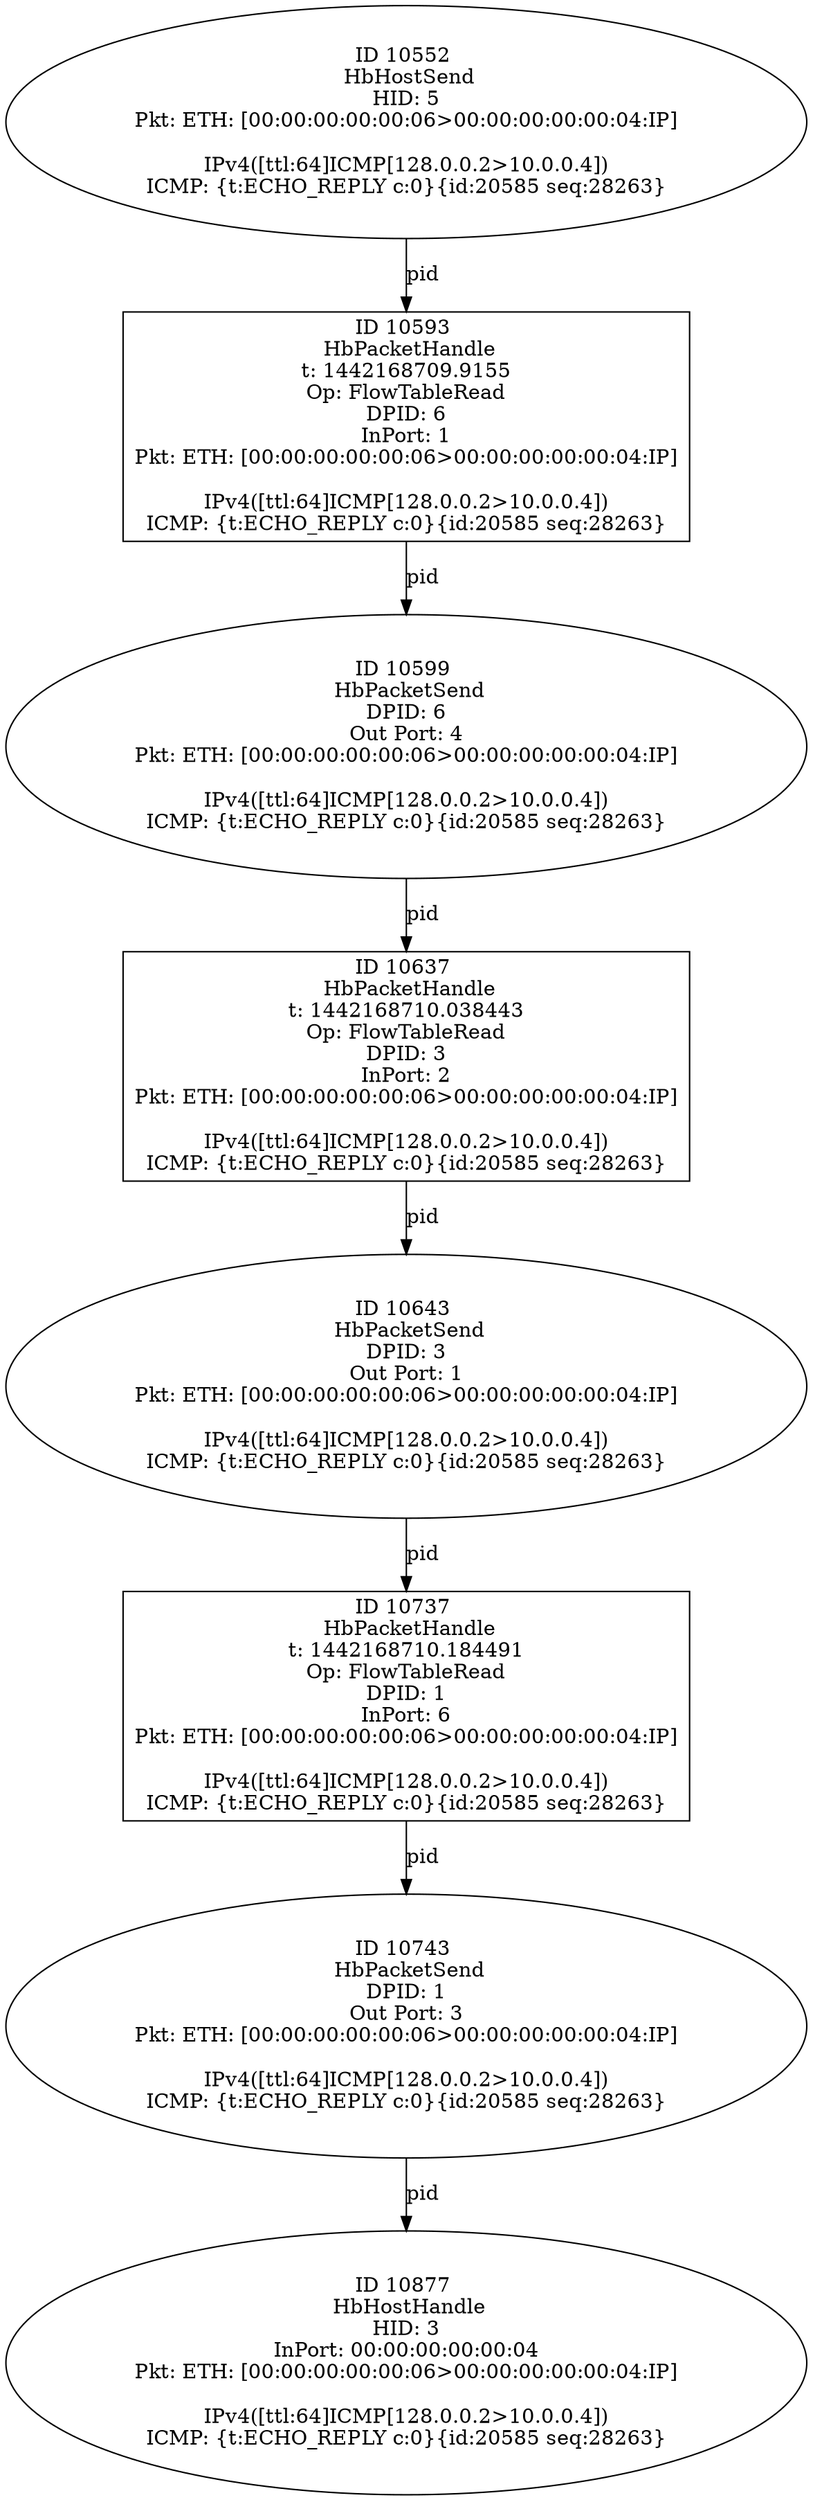 strict digraph G {
10593 [shape=box, event=<hb_events.HbPacketHandle object at 0x1090a8250>, label="ID 10593 
 HbPacketHandle
t: 1442168709.9155
Op: FlowTableRead
DPID: 6
InPort: 1
Pkt: ETH: [00:00:00:00:00:06>00:00:00:00:00:04:IP]

IPv4([ttl:64]ICMP[128.0.0.2>10.0.0.4])
ICMP: {t:ECHO_REPLY c:0}{id:20585 seq:28263}"];
10599 [shape=oval, event=<hb_events.HbPacketSend object at 0x1090a8690>, label="ID 10599 
 HbPacketSend
DPID: 6
Out Port: 4
Pkt: ETH: [00:00:00:00:00:06>00:00:00:00:00:04:IP]

IPv4([ttl:64]ICMP[128.0.0.2>10.0.0.4])
ICMP: {t:ECHO_REPLY c:0}{id:20585 seq:28263}"];
10637 [shape=box, event=<hb_events.HbPacketHandle object at 0x1090d1750>, label="ID 10637 
 HbPacketHandle
t: 1442168710.038443
Op: FlowTableRead
DPID: 3
InPort: 2
Pkt: ETH: [00:00:00:00:00:06>00:00:00:00:00:04:IP]

IPv4([ttl:64]ICMP[128.0.0.2>10.0.0.4])
ICMP: {t:ECHO_REPLY c:0}{id:20585 seq:28263}"];
10737 [shape=box, event=<hb_events.HbPacketHandle object at 0x10912b610>, label="ID 10737 
 HbPacketHandle
t: 1442168710.184491
Op: FlowTableRead
DPID: 1
InPort: 6
Pkt: ETH: [00:00:00:00:00:06>00:00:00:00:00:04:IP]

IPv4([ttl:64]ICMP[128.0.0.2>10.0.0.4])
ICMP: {t:ECHO_REPLY c:0}{id:20585 seq:28263}"];
10643 [shape=oval, event=<hb_events.HbPacketSend object at 0x1090d7b50>, label="ID 10643 
 HbPacketSend
DPID: 3
Out Port: 1
Pkt: ETH: [00:00:00:00:00:06>00:00:00:00:00:04:IP]

IPv4([ttl:64]ICMP[128.0.0.2>10.0.0.4])
ICMP: {t:ECHO_REPLY c:0}{id:20585 seq:28263}"];
10743 [shape=oval, event=<hb_events.HbPacketSend object at 0x10912ba50>, label="ID 10743 
 HbPacketSend
DPID: 1
Out Port: 3
Pkt: ETH: [00:00:00:00:00:06>00:00:00:00:00:04:IP]

IPv4([ttl:64]ICMP[128.0.0.2>10.0.0.4])
ICMP: {t:ECHO_REPLY c:0}{id:20585 seq:28263}"];
10552 [shape=oval, event=<hb_events.HbHostSend object at 0x109083750>, label="ID 10552 
 HbHostSend
HID: 5
Pkt: ETH: [00:00:00:00:00:06>00:00:00:00:00:04:IP]

IPv4([ttl:64]ICMP[128.0.0.2>10.0.0.4])
ICMP: {t:ECHO_REPLY c:0}{id:20585 seq:28263}"];
10877 [shape=oval, event=<hb_events.HbHostHandle object at 0x109196cd0>, label="ID 10877 
 HbHostHandle
HID: 3
InPort: 00:00:00:00:00:04
Pkt: ETH: [00:00:00:00:00:06>00:00:00:00:00:04:IP]

IPv4([ttl:64]ICMP[128.0.0.2>10.0.0.4])
ICMP: {t:ECHO_REPLY c:0}{id:20585 seq:28263}"];
10593 -> 10599  [rel=pid, label=pid];
10599 -> 10637  [rel=pid, label=pid];
10637 -> 10643  [rel=pid, label=pid];
10737 -> 10743  [rel=pid, label=pid];
10643 -> 10737  [rel=pid, label=pid];
10743 -> 10877  [rel=pid, label=pid];
10552 -> 10593  [rel=pid, label=pid];
}
